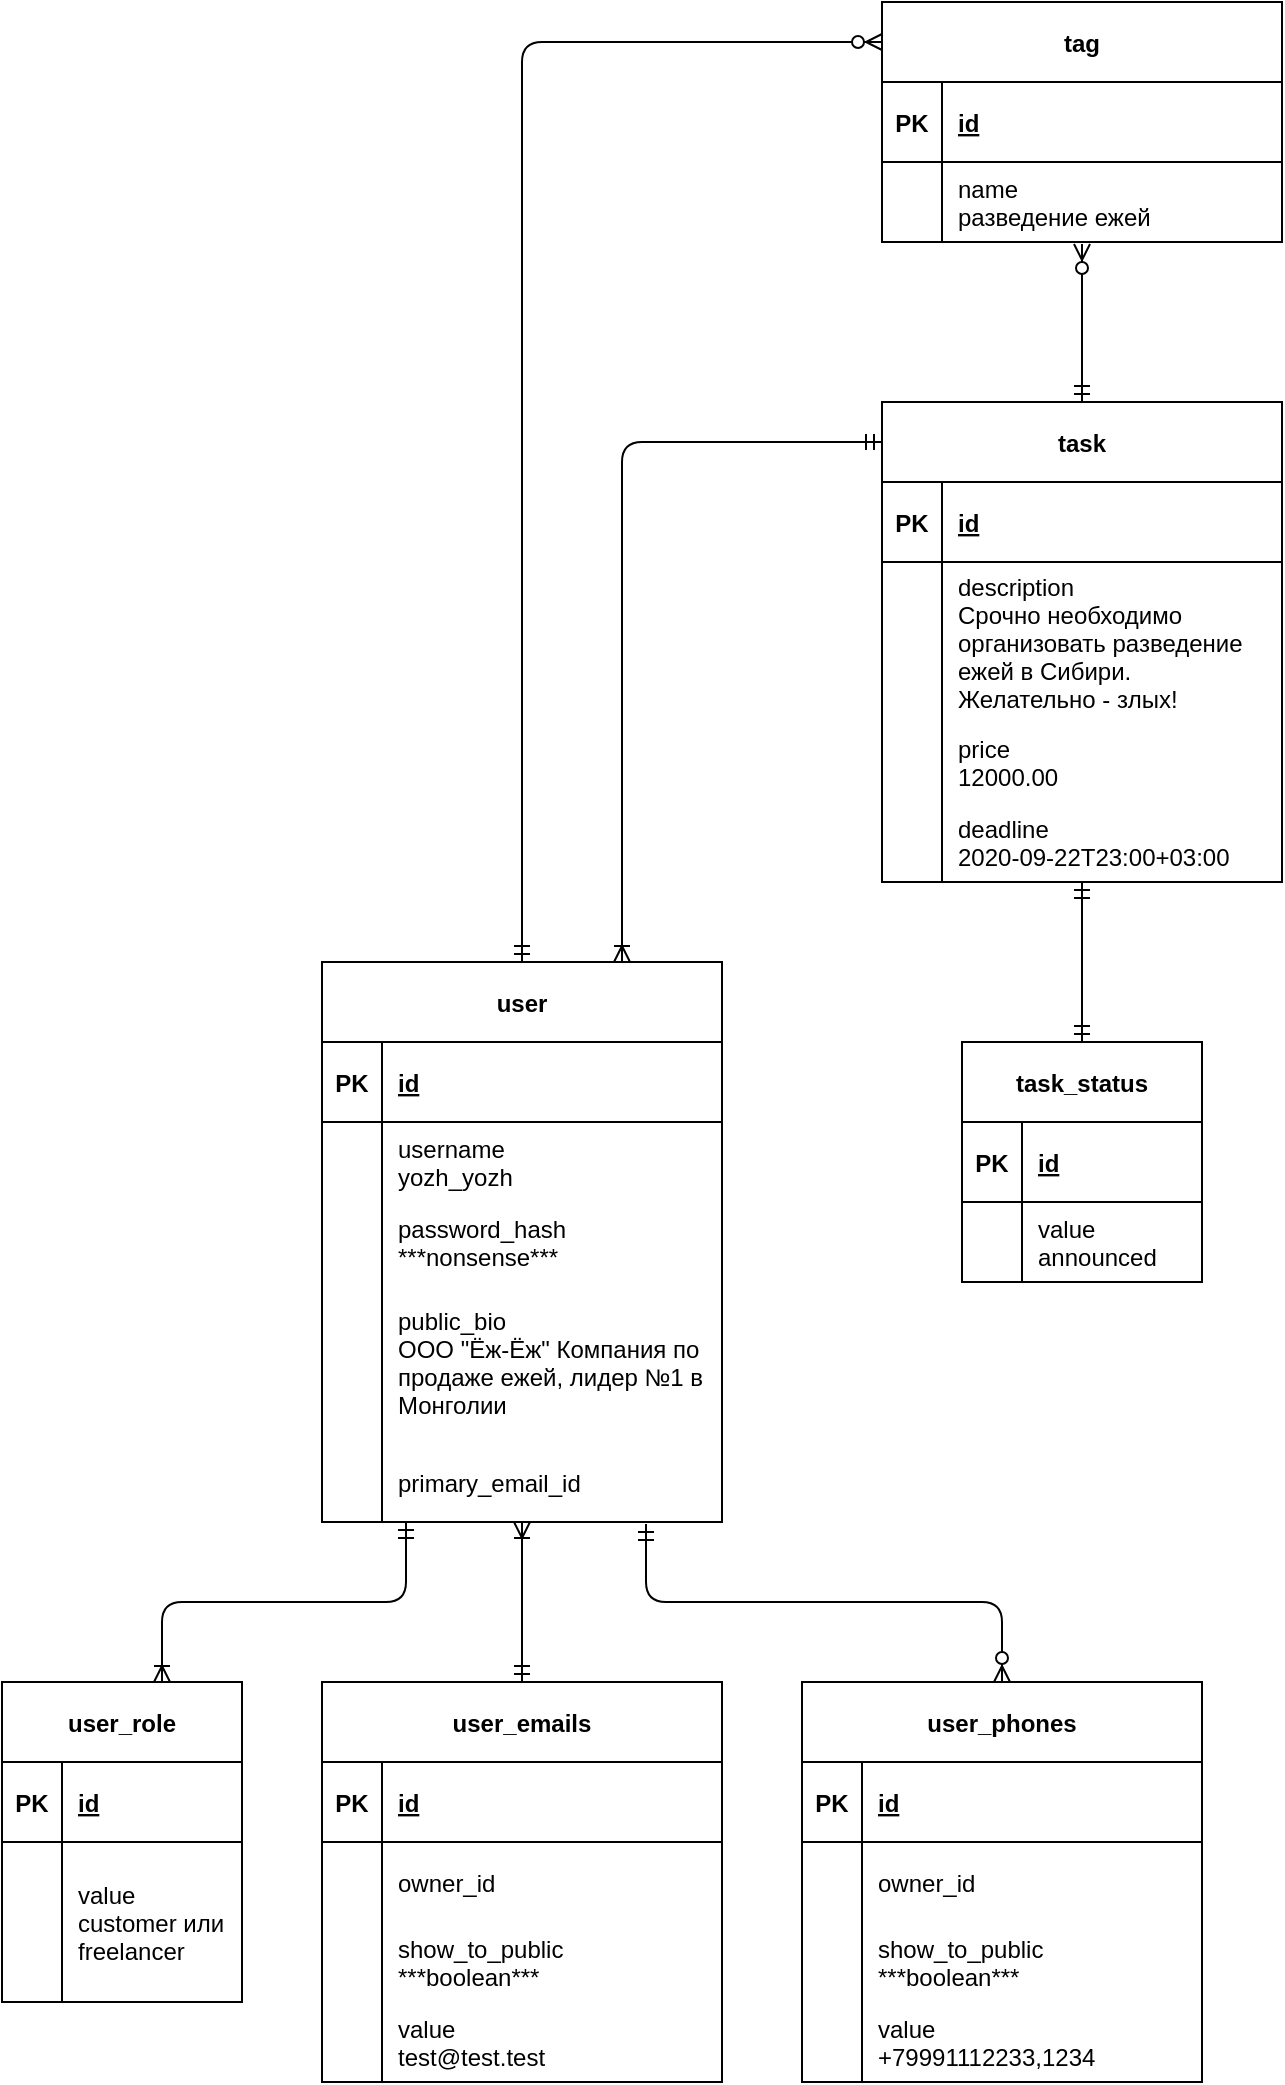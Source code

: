 <mxfile version="13.6.2" type="device"><diagram id="24OO-Mp2F8V4DnIEumOf" name="Page-1"><mxGraphModel dx="1632" dy="1860" grid="1" gridSize="10" guides="1" tooltips="1" connect="1" arrows="1" fold="1" page="1" pageScale="1" pageWidth="850" pageHeight="1100" math="0" shadow="0"><root><mxCell id="0"/><mxCell id="1" parent="0"/><mxCell id="UAAKbLrgL-FARiQ7asQP-84" value="user" style="shape=table;startSize=40;container=1;collapsible=1;childLayout=tableLayout;fixedRows=1;rowLines=0;fontStyle=1;align=center;resizeLast=1;" parent="1" vertex="1"><mxGeometry x="40" y="80" width="200" height="280" as="geometry"/></mxCell><mxCell id="UAAKbLrgL-FARiQ7asQP-85" value="" style="shape=partialRectangle;collapsible=0;dropTarget=0;pointerEvents=0;fillColor=none;top=0;left=0;bottom=1;right=0;points=[[0,0.5],[1,0.5]];portConstraint=eastwest;" parent="UAAKbLrgL-FARiQ7asQP-84" vertex="1"><mxGeometry y="40" width="200" height="40" as="geometry"/></mxCell><mxCell id="UAAKbLrgL-FARiQ7asQP-86" value="PK" style="shape=partialRectangle;connectable=0;fillColor=none;top=0;left=0;bottom=0;right=0;fontStyle=1;overflow=hidden;" parent="UAAKbLrgL-FARiQ7asQP-85" vertex="1"><mxGeometry width="30" height="40" as="geometry"/></mxCell><mxCell id="UAAKbLrgL-FARiQ7asQP-87" value="id" style="shape=partialRectangle;connectable=0;fillColor=none;top=0;left=0;bottom=0;right=0;align=left;spacingLeft=6;fontStyle=5;overflow=hidden;" parent="UAAKbLrgL-FARiQ7asQP-85" vertex="1"><mxGeometry x="30" width="170" height="40" as="geometry"/></mxCell><mxCell id="UAAKbLrgL-FARiQ7asQP-88" value="" style="shape=partialRectangle;collapsible=0;dropTarget=0;pointerEvents=0;fillColor=none;top=0;left=0;bottom=0;right=0;points=[[0,0.5],[1,0.5]];portConstraint=eastwest;" parent="UAAKbLrgL-FARiQ7asQP-84" vertex="1"><mxGeometry y="80" width="200" height="40" as="geometry"/></mxCell><mxCell id="UAAKbLrgL-FARiQ7asQP-89" value="" style="shape=partialRectangle;connectable=0;fillColor=none;top=0;left=0;bottom=0;right=0;editable=1;overflow=hidden;" parent="UAAKbLrgL-FARiQ7asQP-88" vertex="1"><mxGeometry width="30" height="40" as="geometry"/></mxCell><mxCell id="UAAKbLrgL-FARiQ7asQP-90" value="username&#10;yozh_yozh" style="shape=partialRectangle;connectable=0;fillColor=none;top=0;left=0;bottom=0;right=0;align=left;spacingLeft=6;overflow=hidden;" parent="UAAKbLrgL-FARiQ7asQP-88" vertex="1"><mxGeometry x="30" width="170" height="40" as="geometry"/></mxCell><mxCell id="UAAKbLrgL-FARiQ7asQP-91" value="" style="shape=partialRectangle;collapsible=0;dropTarget=0;pointerEvents=0;fillColor=none;top=0;left=0;bottom=0;right=0;points=[[0,0.5],[1,0.5]];portConstraint=eastwest;" parent="UAAKbLrgL-FARiQ7asQP-84" vertex="1"><mxGeometry y="120" width="200" height="40" as="geometry"/></mxCell><mxCell id="UAAKbLrgL-FARiQ7asQP-92" value="" style="shape=partialRectangle;connectable=0;fillColor=none;top=0;left=0;bottom=0;right=0;editable=1;overflow=hidden;" parent="UAAKbLrgL-FARiQ7asQP-91" vertex="1"><mxGeometry width="30" height="40" as="geometry"/></mxCell><mxCell id="UAAKbLrgL-FARiQ7asQP-93" value="password_hash&#10;***nonsense***" style="shape=partialRectangle;connectable=0;fillColor=none;top=0;left=0;bottom=0;right=0;align=left;spacingLeft=6;overflow=hidden;" parent="UAAKbLrgL-FARiQ7asQP-91" vertex="1"><mxGeometry x="30" width="170" height="40" as="geometry"/></mxCell><mxCell id="UAAKbLrgL-FARiQ7asQP-101" value="" style="shape=partialRectangle;collapsible=0;dropTarget=0;pointerEvents=0;fillColor=none;top=0;left=0;bottom=0;right=0;points=[[0,0.5],[1,0.5]];portConstraint=eastwest;" parent="UAAKbLrgL-FARiQ7asQP-84" vertex="1"><mxGeometry y="160" width="200" height="80" as="geometry"/></mxCell><mxCell id="UAAKbLrgL-FARiQ7asQP-102" value="" style="shape=partialRectangle;connectable=0;fillColor=none;top=0;left=0;bottom=0;right=0;editable=1;overflow=hidden;" parent="UAAKbLrgL-FARiQ7asQP-101" vertex="1"><mxGeometry width="30" height="80" as="geometry"/></mxCell><mxCell id="UAAKbLrgL-FARiQ7asQP-103" value="public_bio&#10;ООО &quot;Ёж-Ёж&quot; Компания по&#10;продаже ежей, лидер №1 в&#10;Монголии" style="shape=partialRectangle;connectable=0;fillColor=none;top=0;left=0;bottom=0;right=0;align=left;spacingLeft=6;overflow=hidden;" parent="UAAKbLrgL-FARiQ7asQP-101" vertex="1"><mxGeometry x="30" width="170" height="80" as="geometry"/></mxCell><mxCell id="UAAKbLrgL-FARiQ7asQP-275" value="" style="shape=partialRectangle;collapsible=0;dropTarget=0;pointerEvents=0;fillColor=none;top=0;left=0;bottom=0;right=0;points=[[0,0.5],[1,0.5]];portConstraint=eastwest;" parent="UAAKbLrgL-FARiQ7asQP-84" vertex="1"><mxGeometry y="240" width="200" height="40" as="geometry"/></mxCell><mxCell id="UAAKbLrgL-FARiQ7asQP-276" value="" style="shape=partialRectangle;connectable=0;fillColor=none;top=0;left=0;bottom=0;right=0;editable=1;overflow=hidden;" parent="UAAKbLrgL-FARiQ7asQP-275" vertex="1"><mxGeometry width="30" height="40" as="geometry"/></mxCell><mxCell id="UAAKbLrgL-FARiQ7asQP-277" value="primary_email_id" style="shape=partialRectangle;connectable=0;fillColor=none;top=0;left=0;bottom=0;right=0;align=left;spacingLeft=6;overflow=hidden;" parent="UAAKbLrgL-FARiQ7asQP-275" vertex="1"><mxGeometry x="30" width="170" height="40" as="geometry"/></mxCell><mxCell id="UAAKbLrgL-FARiQ7asQP-228" value="task" style="shape=table;startSize=40;container=1;collapsible=1;childLayout=tableLayout;fixedRows=1;rowLines=0;fontStyle=1;align=center;resizeLast=1;" parent="1" vertex="1"><mxGeometry x="320" y="-200" width="200" height="240" as="geometry"/></mxCell><mxCell id="UAAKbLrgL-FARiQ7asQP-229" value="" style="shape=partialRectangle;collapsible=0;dropTarget=0;pointerEvents=0;fillColor=none;top=0;left=0;bottom=1;right=0;points=[[0,0.5],[1,0.5]];portConstraint=eastwest;" parent="UAAKbLrgL-FARiQ7asQP-228" vertex="1"><mxGeometry y="40" width="200" height="40" as="geometry"/></mxCell><mxCell id="UAAKbLrgL-FARiQ7asQP-230" value="PK" style="shape=partialRectangle;connectable=0;fillColor=none;top=0;left=0;bottom=0;right=0;fontStyle=1;overflow=hidden;" parent="UAAKbLrgL-FARiQ7asQP-229" vertex="1"><mxGeometry width="30" height="40" as="geometry"/></mxCell><mxCell id="UAAKbLrgL-FARiQ7asQP-231" value="id" style="shape=partialRectangle;connectable=0;fillColor=none;top=0;left=0;bottom=0;right=0;align=left;spacingLeft=6;fontStyle=5;overflow=hidden;" parent="UAAKbLrgL-FARiQ7asQP-229" vertex="1"><mxGeometry x="30" width="170" height="40" as="geometry"/></mxCell><mxCell id="UAAKbLrgL-FARiQ7asQP-235" value="" style="shape=partialRectangle;collapsible=0;dropTarget=0;pointerEvents=0;fillColor=none;top=0;left=0;bottom=0;right=0;points=[[0,0.5],[1,0.5]];portConstraint=eastwest;" parent="UAAKbLrgL-FARiQ7asQP-228" vertex="1"><mxGeometry y="80" width="200" height="80" as="geometry"/></mxCell><mxCell id="UAAKbLrgL-FARiQ7asQP-236" value="" style="shape=partialRectangle;connectable=0;fillColor=none;top=0;left=0;bottom=0;right=0;editable=1;overflow=hidden;" parent="UAAKbLrgL-FARiQ7asQP-235" vertex="1"><mxGeometry width="30" height="80" as="geometry"/></mxCell><mxCell id="UAAKbLrgL-FARiQ7asQP-237" value="description&#10;Срочно необходимо&#10;организовать разведение&#10;ежей в Сибири.&#10;Желательно - злых!" style="shape=partialRectangle;connectable=0;fillColor=none;top=0;left=0;bottom=0;right=0;align=left;spacingLeft=6;overflow=hidden;" parent="UAAKbLrgL-FARiQ7asQP-235" vertex="1"><mxGeometry x="30" width="170" height="80" as="geometry"/></mxCell><mxCell id="UAAKbLrgL-FARiQ7asQP-247" value="" style="shape=partialRectangle;collapsible=0;dropTarget=0;pointerEvents=0;fillColor=none;top=0;left=0;bottom=0;right=0;points=[[0,0.5],[1,0.5]];portConstraint=eastwest;" parent="UAAKbLrgL-FARiQ7asQP-228" vertex="1"><mxGeometry y="160" width="200" height="40" as="geometry"/></mxCell><mxCell id="UAAKbLrgL-FARiQ7asQP-248" value="" style="shape=partialRectangle;connectable=0;fillColor=none;top=0;left=0;bottom=0;right=0;editable=1;overflow=hidden;" parent="UAAKbLrgL-FARiQ7asQP-247" vertex="1"><mxGeometry width="30" height="40" as="geometry"/></mxCell><mxCell id="UAAKbLrgL-FARiQ7asQP-249" value="price&#10;12000.00" style="shape=partialRectangle;connectable=0;fillColor=none;top=0;left=0;bottom=0;right=0;align=left;spacingLeft=6;overflow=hidden;" parent="UAAKbLrgL-FARiQ7asQP-247" vertex="1"><mxGeometry x="30" width="170" height="40" as="geometry"/></mxCell><mxCell id="M_6ktFH05zGwZ_8QLSqs-2" value="" style="shape=partialRectangle;collapsible=0;dropTarget=0;pointerEvents=0;fillColor=none;top=0;left=0;bottom=0;right=0;points=[[0,0.5],[1,0.5]];portConstraint=eastwest;" parent="UAAKbLrgL-FARiQ7asQP-228" vertex="1"><mxGeometry y="200" width="200" height="40" as="geometry"/></mxCell><mxCell id="M_6ktFH05zGwZ_8QLSqs-3" value="" style="shape=partialRectangle;connectable=0;fillColor=none;top=0;left=0;bottom=0;right=0;editable=1;overflow=hidden;" parent="M_6ktFH05zGwZ_8QLSqs-2" vertex="1"><mxGeometry width="30" height="40" as="geometry"/></mxCell><mxCell id="M_6ktFH05zGwZ_8QLSqs-4" value="deadline&#10;2020-09-22T23:00+03:00" style="shape=partialRectangle;connectable=0;fillColor=none;top=0;left=0;bottom=0;right=0;align=left;spacingLeft=6;overflow=hidden;" parent="M_6ktFH05zGwZ_8QLSqs-2" vertex="1"><mxGeometry x="30" width="170" height="40" as="geometry"/></mxCell><mxCell id="UAAKbLrgL-FARiQ7asQP-256" value="tag" style="shape=table;startSize=40;container=1;collapsible=1;childLayout=tableLayout;fixedRows=1;rowLines=0;fontStyle=1;align=center;resizeLast=1;" parent="1" vertex="1"><mxGeometry x="320" y="-400" width="200" height="120" as="geometry"/></mxCell><mxCell id="UAAKbLrgL-FARiQ7asQP-257" value="" style="shape=partialRectangle;collapsible=0;dropTarget=0;pointerEvents=0;fillColor=none;top=0;left=0;bottom=1;right=0;points=[[0,0.5],[1,0.5]];portConstraint=eastwest;" parent="UAAKbLrgL-FARiQ7asQP-256" vertex="1"><mxGeometry y="40" width="200" height="40" as="geometry"/></mxCell><mxCell id="UAAKbLrgL-FARiQ7asQP-258" value="PK" style="shape=partialRectangle;connectable=0;fillColor=none;top=0;left=0;bottom=0;right=0;fontStyle=1;overflow=hidden;" parent="UAAKbLrgL-FARiQ7asQP-257" vertex="1"><mxGeometry width="30" height="40" as="geometry"/></mxCell><mxCell id="UAAKbLrgL-FARiQ7asQP-259" value="id" style="shape=partialRectangle;connectable=0;fillColor=none;top=0;left=0;bottom=0;right=0;align=left;spacingLeft=6;fontStyle=5;overflow=hidden;" parent="UAAKbLrgL-FARiQ7asQP-257" vertex="1"><mxGeometry x="30" width="170" height="40" as="geometry"/></mxCell><mxCell id="UAAKbLrgL-FARiQ7asQP-260" value="" style="shape=partialRectangle;collapsible=0;dropTarget=0;pointerEvents=0;fillColor=none;top=0;left=0;bottom=0;right=0;points=[[0,0.5],[1,0.5]];portConstraint=eastwest;" parent="UAAKbLrgL-FARiQ7asQP-256" vertex="1"><mxGeometry y="80" width="200" height="40" as="geometry"/></mxCell><mxCell id="UAAKbLrgL-FARiQ7asQP-261" value="" style="shape=partialRectangle;connectable=0;fillColor=none;top=0;left=0;bottom=0;right=0;editable=1;overflow=hidden;" parent="UAAKbLrgL-FARiQ7asQP-260" vertex="1"><mxGeometry width="30" height="40" as="geometry"/></mxCell><mxCell id="UAAKbLrgL-FARiQ7asQP-262" value="name&#10;разведение ежей" style="shape=partialRectangle;connectable=0;fillColor=none;top=0;left=0;bottom=0;right=0;align=left;spacingLeft=6;overflow=hidden;" parent="UAAKbLrgL-FARiQ7asQP-260" vertex="1"><mxGeometry x="30" width="170" height="40" as="geometry"/></mxCell><mxCell id="zEDW2wG_-Q54SFgzsrMo-5" value="" style="edgeStyle=elbowEdgeStyle;fontSize=12;html=1;endArrow=ERzeroToMany;endFill=1;exitX=0.5;exitY=0;exitDx=0;exitDy=0;elbow=vertical;startArrow=ERmandOne;startFill=0;" parent="1" source="UAAKbLrgL-FARiQ7asQP-84" target="UAAKbLrgL-FARiQ7asQP-256" edge="1"><mxGeometry width="100" height="100" relative="1" as="geometry"><mxPoint x="240" y="-90" as="sourcePoint"/><mxPoint x="340" y="-190" as="targetPoint"/><Array as="points"><mxPoint x="220" y="-380"/><mxPoint x="180" y="-340"/><mxPoint x="320" y="-380"/><mxPoint x="260" y="-440"/><mxPoint x="200" y="-480"/></Array></mxGeometry></mxCell><mxCell id="zEDW2wG_-Q54SFgzsrMo-7" value="" style="fontSize=12;html=1;endArrow=ERzeroToMany;endFill=1;exitX=0.5;exitY=0;exitDx=0;exitDy=0;entryX=0.5;entryY=1.025;entryDx=0;entryDy=0;entryPerimeter=0;startArrow=ERmandOne;startFill=0;" parent="1" source="UAAKbLrgL-FARiQ7asQP-228" target="UAAKbLrgL-FARiQ7asQP-260" edge="1"><mxGeometry width="100" height="100" relative="1" as="geometry"><mxPoint x="390" y="-90" as="sourcePoint"/><mxPoint x="490" y="-190" as="targetPoint"/></mxGeometry></mxCell><mxCell id="zEDW2wG_-Q54SFgzsrMo-17" value="" style="edgeStyle=orthogonalEdgeStyle;fontSize=12;html=1;endArrow=ERoneToMany;exitX=0.21;exitY=1;exitDx=0;exitDy=0;exitPerimeter=0;endFill=0;startArrow=ERmandOne;startFill=0;" parent="1" source="UAAKbLrgL-FARiQ7asQP-275" target="T4tsELTFipfUc3p-V0q4-1" edge="1"><mxGeometry width="100" height="100" relative="1" as="geometry"><mxPoint x="82" y="440" as="sourcePoint"/><mxPoint x="40" y="517" as="targetPoint"/><Array as="points"><mxPoint x="82" y="400"/><mxPoint x="-40" y="400"/></Array></mxGeometry></mxCell><mxCell id="zEDW2wG_-Q54SFgzsrMo-18" value="" style="edgeStyle=orthogonalEdgeStyle;fontSize=12;html=1;endArrow=ERzeroToMany;exitX=0.81;exitY=1.025;exitDx=0;exitDy=0;exitPerimeter=0;endFill=1;startArrow=ERmandOne;startFill=0;" parent="1" source="UAAKbLrgL-FARiQ7asQP-275" target="UAAKbLrgL-FARiQ7asQP-164" edge="1"><mxGeometry width="100" height="100" relative="1" as="geometry"><mxPoint x="202" y="440" as="sourcePoint"/><mxPoint x="160" y="517" as="targetPoint"/><Array as="points"><mxPoint x="202" y="400"/><mxPoint x="380" y="400"/></Array></mxGeometry></mxCell><mxCell id="M_6ktFH05zGwZ_8QLSqs-5" value="task_status" style="shape=table;startSize=40;container=1;collapsible=1;childLayout=tableLayout;fixedRows=1;rowLines=0;fontStyle=1;align=center;resizeLast=1;" parent="1" vertex="1"><mxGeometry x="360" y="120" width="120" height="120" as="geometry"/></mxCell><mxCell id="M_6ktFH05zGwZ_8QLSqs-6" value="" style="shape=partialRectangle;collapsible=0;dropTarget=0;pointerEvents=0;fillColor=none;top=0;left=0;bottom=1;right=0;points=[[0,0.5],[1,0.5]];portConstraint=eastwest;" parent="M_6ktFH05zGwZ_8QLSqs-5" vertex="1"><mxGeometry y="40" width="120" height="40" as="geometry"/></mxCell><mxCell id="M_6ktFH05zGwZ_8QLSqs-7" value="PK" style="shape=partialRectangle;connectable=0;fillColor=none;top=0;left=0;bottom=0;right=0;fontStyle=1;overflow=hidden;" parent="M_6ktFH05zGwZ_8QLSqs-6" vertex="1"><mxGeometry width="30" height="40" as="geometry"/></mxCell><mxCell id="M_6ktFH05zGwZ_8QLSqs-8" value="id" style="shape=partialRectangle;connectable=0;fillColor=none;top=0;left=0;bottom=0;right=0;align=left;spacingLeft=6;fontStyle=5;overflow=hidden;" parent="M_6ktFH05zGwZ_8QLSqs-6" vertex="1"><mxGeometry x="30" width="90" height="40" as="geometry"/></mxCell><mxCell id="M_6ktFH05zGwZ_8QLSqs-9" value="" style="shape=partialRectangle;collapsible=0;dropTarget=0;pointerEvents=0;fillColor=none;top=0;left=0;bottom=0;right=0;points=[[0,0.5],[1,0.5]];portConstraint=eastwest;" parent="M_6ktFH05zGwZ_8QLSqs-5" vertex="1"><mxGeometry y="80" width="120" height="40" as="geometry"/></mxCell><mxCell id="M_6ktFH05zGwZ_8QLSqs-10" value="" style="shape=partialRectangle;connectable=0;fillColor=none;top=0;left=0;bottom=0;right=0;editable=1;overflow=hidden;" parent="M_6ktFH05zGwZ_8QLSqs-9" vertex="1"><mxGeometry width="30" height="40" as="geometry"/></mxCell><mxCell id="M_6ktFH05zGwZ_8QLSqs-11" value="value&#10;announced" style="shape=partialRectangle;connectable=0;fillColor=none;top=0;left=0;bottom=0;right=0;align=left;spacingLeft=6;overflow=hidden;" parent="M_6ktFH05zGwZ_8QLSqs-9" vertex="1"><mxGeometry x="30" width="90" height="40" as="geometry"/></mxCell><mxCell id="hCy3L2DLKlNmLxx2FWrG-1" value="" style="edgeStyle=elbowEdgeStyle;fontSize=12;html=1;endArrow=ERmandOne;startArrow=ERmandOne;exitX=0.5;exitY=0;exitDx=0;exitDy=0;" parent="1" source="M_6ktFH05zGwZ_8QLSqs-5" target="M_6ktFH05zGwZ_8QLSqs-2" edge="1"><mxGeometry width="100" height="100" relative="1" as="geometry"><mxPoint x="400" y="190" as="sourcePoint"/><mxPoint x="500" y="90" as="targetPoint"/></mxGeometry></mxCell><mxCell id="UAAKbLrgL-FARiQ7asQP-164" value="user_phones" style="shape=table;startSize=40;container=1;collapsible=1;childLayout=tableLayout;fixedRows=1;rowLines=0;fontStyle=1;align=center;resizeLast=1;" parent="1" vertex="1"><mxGeometry x="280" y="440" width="200" height="200" as="geometry"/></mxCell><mxCell id="UAAKbLrgL-FARiQ7asQP-165" value="" style="shape=partialRectangle;collapsible=0;dropTarget=0;pointerEvents=0;fillColor=none;top=0;left=0;bottom=1;right=0;points=[[0,0.5],[1,0.5]];portConstraint=eastwest;" parent="UAAKbLrgL-FARiQ7asQP-164" vertex="1"><mxGeometry y="40" width="200" height="40" as="geometry"/></mxCell><mxCell id="UAAKbLrgL-FARiQ7asQP-166" value="PK" style="shape=partialRectangle;connectable=0;fillColor=none;top=0;left=0;bottom=0;right=0;fontStyle=1;overflow=hidden;" parent="UAAKbLrgL-FARiQ7asQP-165" vertex="1"><mxGeometry width="30" height="40" as="geometry"/></mxCell><mxCell id="UAAKbLrgL-FARiQ7asQP-167" value="id" style="shape=partialRectangle;connectable=0;fillColor=none;top=0;left=0;bottom=0;right=0;align=left;spacingLeft=6;fontStyle=5;overflow=hidden;" parent="UAAKbLrgL-FARiQ7asQP-165" vertex="1"><mxGeometry x="30" width="170" height="40" as="geometry"/></mxCell><mxCell id="UAAKbLrgL-FARiQ7asQP-168" value="" style="shape=partialRectangle;collapsible=0;dropTarget=0;pointerEvents=0;fillColor=none;top=0;left=0;bottom=0;right=0;points=[[0,0.5],[1,0.5]];portConstraint=eastwest;" parent="UAAKbLrgL-FARiQ7asQP-164" vertex="1"><mxGeometry y="80" width="200" height="40" as="geometry"/></mxCell><mxCell id="UAAKbLrgL-FARiQ7asQP-169" value="" style="shape=partialRectangle;connectable=0;fillColor=none;top=0;left=0;bottom=0;right=0;editable=1;overflow=hidden;" parent="UAAKbLrgL-FARiQ7asQP-168" vertex="1"><mxGeometry width="30" height="40" as="geometry"/></mxCell><mxCell id="UAAKbLrgL-FARiQ7asQP-170" value="owner_id" style="shape=partialRectangle;connectable=0;fillColor=none;top=0;left=0;bottom=0;right=0;align=left;spacingLeft=6;overflow=hidden;" parent="UAAKbLrgL-FARiQ7asQP-168" vertex="1"><mxGeometry x="30" width="170" height="40" as="geometry"/></mxCell><mxCell id="UAAKbLrgL-FARiQ7asQP-171" value="" style="shape=partialRectangle;collapsible=0;dropTarget=0;pointerEvents=0;fillColor=none;top=0;left=0;bottom=0;right=0;points=[[0,0.5],[1,0.5]];portConstraint=eastwest;" parent="UAAKbLrgL-FARiQ7asQP-164" vertex="1"><mxGeometry y="120" width="200" height="40" as="geometry"/></mxCell><mxCell id="UAAKbLrgL-FARiQ7asQP-172" value="" style="shape=partialRectangle;connectable=0;fillColor=none;top=0;left=0;bottom=0;right=0;editable=1;overflow=hidden;" parent="UAAKbLrgL-FARiQ7asQP-171" vertex="1"><mxGeometry width="30" height="40" as="geometry"/></mxCell><mxCell id="UAAKbLrgL-FARiQ7asQP-173" value="show_to_public&#10;***boolean***" style="shape=partialRectangle;connectable=0;fillColor=none;top=0;left=0;bottom=0;right=0;align=left;spacingLeft=6;overflow=hidden;" parent="UAAKbLrgL-FARiQ7asQP-171" vertex="1"><mxGeometry x="30" width="170" height="40" as="geometry"/></mxCell><mxCell id="UAAKbLrgL-FARiQ7asQP-174" value="" style="shape=partialRectangle;collapsible=0;dropTarget=0;pointerEvents=0;fillColor=none;top=0;left=0;bottom=0;right=0;points=[[0,0.5],[1,0.5]];portConstraint=eastwest;" parent="UAAKbLrgL-FARiQ7asQP-164" vertex="1"><mxGeometry y="160" width="200" height="40" as="geometry"/></mxCell><mxCell id="UAAKbLrgL-FARiQ7asQP-175" value="" style="shape=partialRectangle;connectable=0;fillColor=none;top=0;left=0;bottom=0;right=0;editable=1;overflow=hidden;" parent="UAAKbLrgL-FARiQ7asQP-174" vertex="1"><mxGeometry width="30" height="40" as="geometry"/></mxCell><mxCell id="UAAKbLrgL-FARiQ7asQP-176" value="value&#10;+79991112233,1234" style="shape=partialRectangle;connectable=0;fillColor=none;top=0;left=0;bottom=0;right=0;align=left;spacingLeft=6;overflow=hidden;" parent="UAAKbLrgL-FARiQ7asQP-174" vertex="1"><mxGeometry x="30" width="170" height="40" as="geometry"/></mxCell><mxCell id="T4tsELTFipfUc3p-V0q4-8" value="" style="edgeStyle=elbowEdgeStyle;fontSize=12;html=1;endArrow=ERoneToMany;startArrow=ERmandOne;endFill=0;" edge="1" parent="1" target="UAAKbLrgL-FARiQ7asQP-275"><mxGeometry width="100" height="100" relative="1" as="geometry"><mxPoint x="140" y="440" as="sourcePoint"/><mxPoint x="140" y="400" as="targetPoint"/><Array as="points"><mxPoint x="140" y="410"/></Array></mxGeometry></mxCell><mxCell id="T4tsELTFipfUc3p-V0q4-17" value="" style="edgeStyle=elbowEdgeStyle;fontSize=12;html=1;endArrow=ERmandOne;endFill=0;exitX=0.75;exitY=0;exitDx=0;exitDy=0;elbow=vertical;startArrow=ERoneToMany;startFill=0;" edge="1" parent="1" source="UAAKbLrgL-FARiQ7asQP-84" target="UAAKbLrgL-FARiQ7asQP-228"><mxGeometry width="100" height="100" relative="1" as="geometry"><mxPoint x="150" y="90" as="sourcePoint"/><mxPoint x="310" y="-170" as="targetPoint"/><Array as="points"><mxPoint x="310" y="-180"/><mxPoint x="190" y="-330"/><mxPoint x="330" y="-370"/><mxPoint x="270" y="-430"/><mxPoint x="210" y="-470"/></Array></mxGeometry></mxCell><mxCell id="UAAKbLrgL-FARiQ7asQP-133" value="user_emails" style="shape=table;startSize=40;container=1;collapsible=1;childLayout=tableLayout;fixedRows=1;rowLines=0;fontStyle=1;align=center;resizeLast=1;" parent="1" vertex="1"><mxGeometry x="40" y="440" width="200" height="200" as="geometry"/></mxCell><mxCell id="UAAKbLrgL-FARiQ7asQP-134" value="" style="shape=partialRectangle;collapsible=0;dropTarget=0;pointerEvents=0;fillColor=none;top=0;left=0;bottom=1;right=0;points=[[0,0.5],[1,0.5]];portConstraint=eastwest;" parent="UAAKbLrgL-FARiQ7asQP-133" vertex="1"><mxGeometry y="40" width="200" height="40" as="geometry"/></mxCell><mxCell id="UAAKbLrgL-FARiQ7asQP-135" value="PK" style="shape=partialRectangle;connectable=0;fillColor=none;top=0;left=0;bottom=0;right=0;fontStyle=1;overflow=hidden;" parent="UAAKbLrgL-FARiQ7asQP-134" vertex="1"><mxGeometry width="30" height="40" as="geometry"/></mxCell><mxCell id="UAAKbLrgL-FARiQ7asQP-136" value="id" style="shape=partialRectangle;connectable=0;fillColor=none;top=0;left=0;bottom=0;right=0;align=left;spacingLeft=6;fontStyle=5;overflow=hidden;" parent="UAAKbLrgL-FARiQ7asQP-134" vertex="1"><mxGeometry x="30" width="170" height="40" as="geometry"/></mxCell><mxCell id="UAAKbLrgL-FARiQ7asQP-140" value="" style="shape=partialRectangle;collapsible=0;dropTarget=0;pointerEvents=0;fillColor=none;top=0;left=0;bottom=0;right=0;points=[[0,0.5],[1,0.5]];portConstraint=eastwest;" parent="UAAKbLrgL-FARiQ7asQP-133" vertex="1"><mxGeometry y="80" width="200" height="40" as="geometry"/></mxCell><mxCell id="UAAKbLrgL-FARiQ7asQP-141" value="" style="shape=partialRectangle;connectable=0;fillColor=none;top=0;left=0;bottom=0;right=0;editable=1;overflow=hidden;" parent="UAAKbLrgL-FARiQ7asQP-140" vertex="1"><mxGeometry width="30" height="40" as="geometry"/></mxCell><mxCell id="UAAKbLrgL-FARiQ7asQP-142" value="owner_id" style="shape=partialRectangle;connectable=0;fillColor=none;top=0;left=0;bottom=0;right=0;align=left;spacingLeft=6;overflow=hidden;" parent="UAAKbLrgL-FARiQ7asQP-140" vertex="1"><mxGeometry x="30" width="170" height="40" as="geometry"/></mxCell><mxCell id="UAAKbLrgL-FARiQ7asQP-143" value="" style="shape=partialRectangle;collapsible=0;dropTarget=0;pointerEvents=0;fillColor=none;top=0;left=0;bottom=0;right=0;points=[[0,0.5],[1,0.5]];portConstraint=eastwest;" parent="UAAKbLrgL-FARiQ7asQP-133" vertex="1"><mxGeometry y="120" width="200" height="40" as="geometry"/></mxCell><mxCell id="UAAKbLrgL-FARiQ7asQP-144" value="" style="shape=partialRectangle;connectable=0;fillColor=none;top=0;left=0;bottom=0;right=0;editable=1;overflow=hidden;" parent="UAAKbLrgL-FARiQ7asQP-143" vertex="1"><mxGeometry width="30" height="40" as="geometry"/></mxCell><mxCell id="UAAKbLrgL-FARiQ7asQP-145" value="show_to_public&#10;***boolean***" style="shape=partialRectangle;connectable=0;fillColor=none;top=0;left=0;bottom=0;right=0;align=left;spacingLeft=6;overflow=hidden;" parent="UAAKbLrgL-FARiQ7asQP-143" vertex="1"><mxGeometry x="30" width="170" height="40" as="geometry"/></mxCell><mxCell id="UAAKbLrgL-FARiQ7asQP-146" value="" style="shape=partialRectangle;collapsible=0;dropTarget=0;pointerEvents=0;fillColor=none;top=0;left=0;bottom=0;right=0;points=[[0,0.5],[1,0.5]];portConstraint=eastwest;" parent="UAAKbLrgL-FARiQ7asQP-133" vertex="1"><mxGeometry y="160" width="200" height="40" as="geometry"/></mxCell><mxCell id="UAAKbLrgL-FARiQ7asQP-147" value="" style="shape=partialRectangle;connectable=0;fillColor=none;top=0;left=0;bottom=0;right=0;editable=1;overflow=hidden;" parent="UAAKbLrgL-FARiQ7asQP-146" vertex="1"><mxGeometry width="30" height="40" as="geometry"/></mxCell><mxCell id="UAAKbLrgL-FARiQ7asQP-148" value="value&#10;test@test.test" style="shape=partialRectangle;connectable=0;fillColor=none;top=0;left=0;bottom=0;right=0;align=left;spacingLeft=6;overflow=hidden;" parent="UAAKbLrgL-FARiQ7asQP-146" vertex="1"><mxGeometry x="30" width="170" height="40" as="geometry"/></mxCell><mxCell id="T4tsELTFipfUc3p-V0q4-1" value="user_role" style="shape=table;startSize=40;container=1;collapsible=1;childLayout=tableLayout;fixedRows=1;rowLines=0;fontStyle=1;align=center;resizeLast=1;" vertex="1" parent="1"><mxGeometry x="-120" y="440" width="120" height="160" as="geometry"/></mxCell><mxCell id="T4tsELTFipfUc3p-V0q4-2" value="" style="shape=partialRectangle;collapsible=0;dropTarget=0;pointerEvents=0;fillColor=none;top=0;left=0;bottom=1;right=0;points=[[0,0.5],[1,0.5]];portConstraint=eastwest;" vertex="1" parent="T4tsELTFipfUc3p-V0q4-1"><mxGeometry y="40" width="120" height="40" as="geometry"/></mxCell><mxCell id="T4tsELTFipfUc3p-V0q4-3" value="PK" style="shape=partialRectangle;connectable=0;fillColor=none;top=0;left=0;bottom=0;right=0;fontStyle=1;overflow=hidden;" vertex="1" parent="T4tsELTFipfUc3p-V0q4-2"><mxGeometry width="30" height="40" as="geometry"/></mxCell><mxCell id="T4tsELTFipfUc3p-V0q4-4" value="id" style="shape=partialRectangle;connectable=0;fillColor=none;top=0;left=0;bottom=0;right=0;align=left;spacingLeft=6;fontStyle=5;overflow=hidden;" vertex="1" parent="T4tsELTFipfUc3p-V0q4-2"><mxGeometry x="30" width="90" height="40" as="geometry"/></mxCell><mxCell id="T4tsELTFipfUc3p-V0q4-5" value="" style="shape=partialRectangle;collapsible=0;dropTarget=0;pointerEvents=0;fillColor=none;top=0;left=0;bottom=0;right=0;points=[[0,0.5],[1,0.5]];portConstraint=eastwest;" vertex="1" parent="T4tsELTFipfUc3p-V0q4-1"><mxGeometry y="80" width="120" height="80" as="geometry"/></mxCell><mxCell id="T4tsELTFipfUc3p-V0q4-6" value="" style="shape=partialRectangle;connectable=0;fillColor=none;top=0;left=0;bottom=0;right=0;editable=1;overflow=hidden;" vertex="1" parent="T4tsELTFipfUc3p-V0q4-5"><mxGeometry width="30" height="80" as="geometry"/></mxCell><mxCell id="T4tsELTFipfUc3p-V0q4-7" value="value&#10;customer или&#10;freelancer" style="shape=partialRectangle;connectable=0;fillColor=none;top=0;left=0;bottom=0;right=0;align=left;spacingLeft=6;overflow=hidden;" vertex="1" parent="T4tsELTFipfUc3p-V0q4-5"><mxGeometry x="30" width="90" height="80" as="geometry"/></mxCell></root></mxGraphModel></diagram></mxfile>
